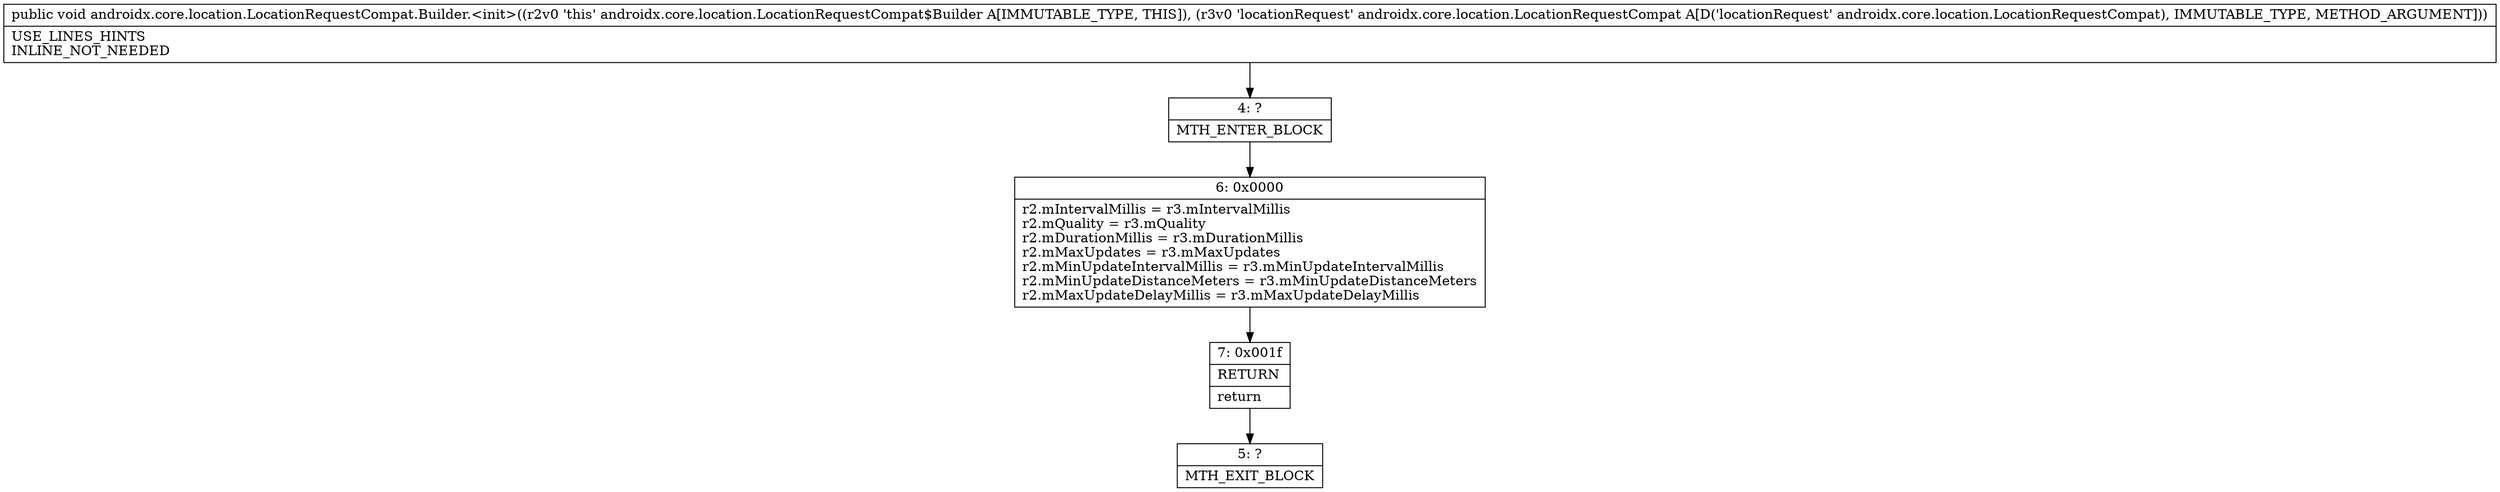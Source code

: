 digraph "CFG forandroidx.core.location.LocationRequestCompat.Builder.\<init\>(Landroidx\/core\/location\/LocationRequestCompat;)V" {
Node_4 [shape=record,label="{4\:\ ?|MTH_ENTER_BLOCK\l}"];
Node_6 [shape=record,label="{6\:\ 0x0000|r2.mIntervalMillis = r3.mIntervalMillis\lr2.mQuality = r3.mQuality\lr2.mDurationMillis = r3.mDurationMillis\lr2.mMaxUpdates = r3.mMaxUpdates\lr2.mMinUpdateIntervalMillis = r3.mMinUpdateIntervalMillis\lr2.mMinUpdateDistanceMeters = r3.mMinUpdateDistanceMeters\lr2.mMaxUpdateDelayMillis = r3.mMaxUpdateDelayMillis\l}"];
Node_7 [shape=record,label="{7\:\ 0x001f|RETURN\l|return\l}"];
Node_5 [shape=record,label="{5\:\ ?|MTH_EXIT_BLOCK\l}"];
MethodNode[shape=record,label="{public void androidx.core.location.LocationRequestCompat.Builder.\<init\>((r2v0 'this' androidx.core.location.LocationRequestCompat$Builder A[IMMUTABLE_TYPE, THIS]), (r3v0 'locationRequest' androidx.core.location.LocationRequestCompat A[D('locationRequest' androidx.core.location.LocationRequestCompat), IMMUTABLE_TYPE, METHOD_ARGUMENT]))  | USE_LINES_HINTS\lINLINE_NOT_NEEDED\l}"];
MethodNode -> Node_4;Node_4 -> Node_6;
Node_6 -> Node_7;
Node_7 -> Node_5;
}

